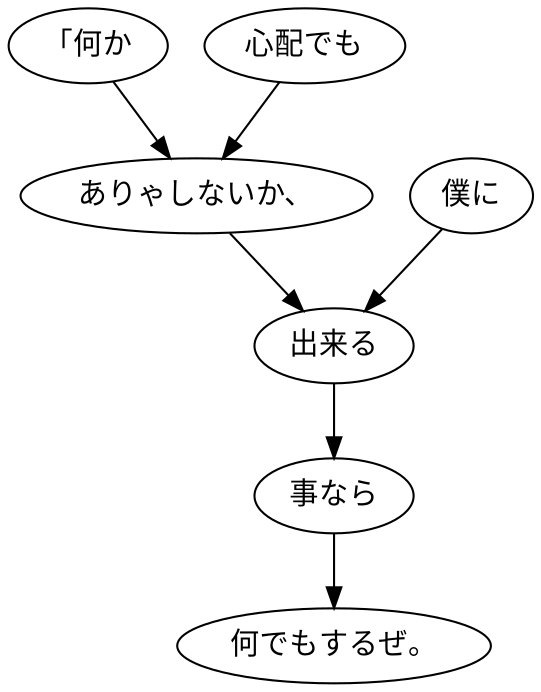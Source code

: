digraph graph5298 {
	node0 [label="「何か"];
	node1 [label="心配でも"];
	node2 [label="ありゃしないか、"];
	node3 [label="僕に"];
	node4 [label="出来る"];
	node5 [label="事なら"];
	node6 [label="何でもするぜ。"];
	node0 -> node2;
	node1 -> node2;
	node2 -> node4;
	node3 -> node4;
	node4 -> node5;
	node5 -> node6;
}
